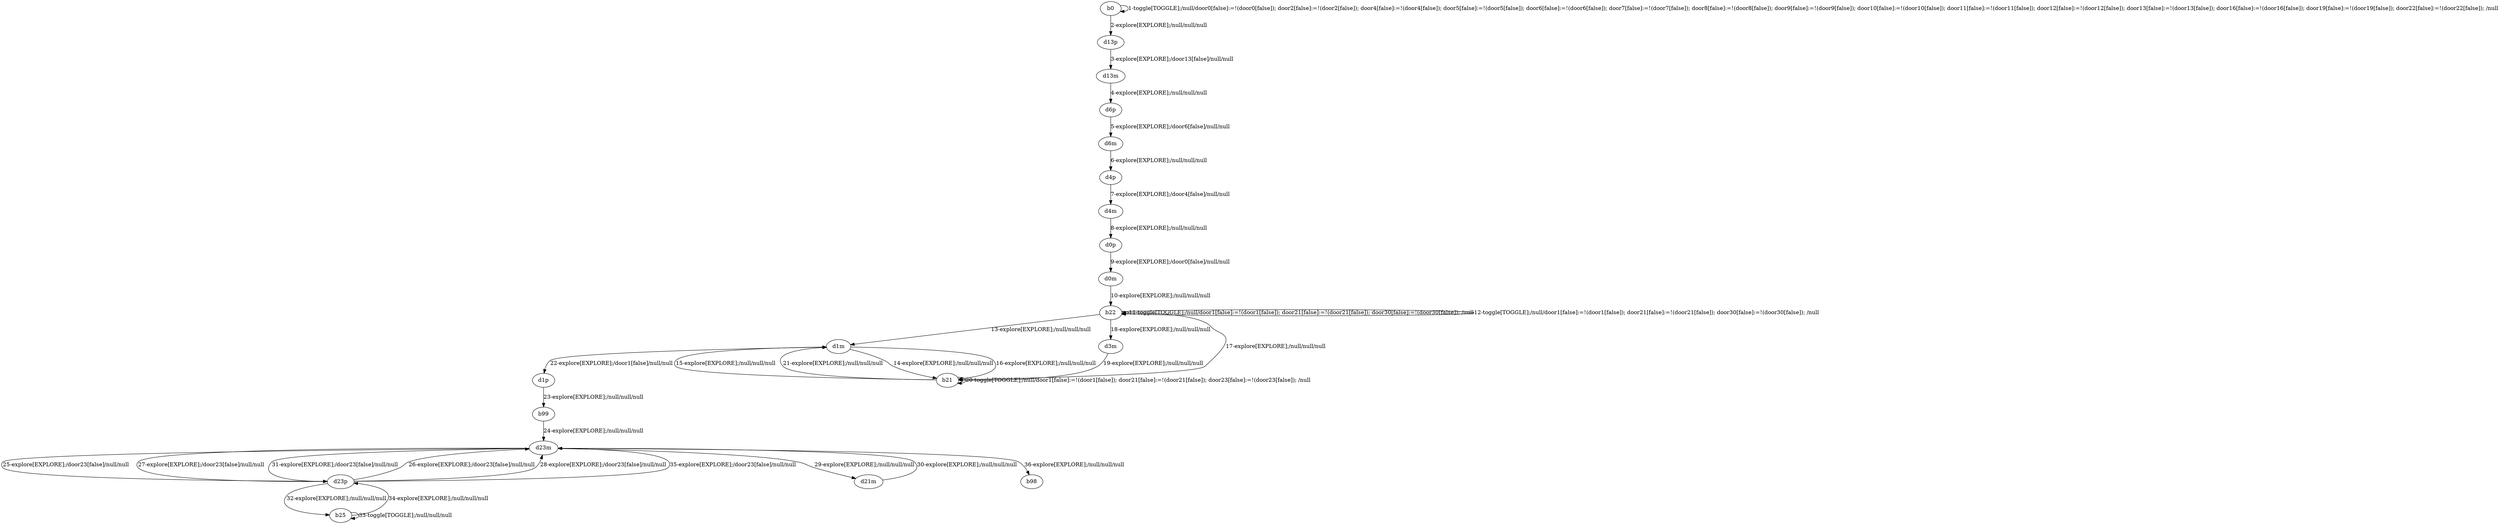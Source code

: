 # Total number of goals covered by this test: 1
# d23m --> b98

digraph g {
"b0" -> "b0" [label = "1-toggle[TOGGLE];/null/door0[false]:=!(door0[false]); door2[false]:=!(door2[false]); door4[false]:=!(door4[false]); door5[false]:=!(door5[false]); door6[false]:=!(door6[false]); door7[false]:=!(door7[false]); door8[false]:=!(door8[false]); door9[false]:=!(door9[false]); door10[false]:=!(door10[false]); door11[false]:=!(door11[false]); door12[false]:=!(door12[false]); door13[false]:=!(door13[false]); door16[false]:=!(door16[false]); door19[false]:=!(door19[false]); door22[false]:=!(door22[false]); /null"];
"b0" -> "d13p" [label = "2-explore[EXPLORE];/null/null/null"];
"d13p" -> "d13m" [label = "3-explore[EXPLORE];/door13[false]/null/null"];
"d13m" -> "d6p" [label = "4-explore[EXPLORE];/null/null/null"];
"d6p" -> "d6m" [label = "5-explore[EXPLORE];/door6[false]/null/null"];
"d6m" -> "d4p" [label = "6-explore[EXPLORE];/null/null/null"];
"d4p" -> "d4m" [label = "7-explore[EXPLORE];/door4[false]/null/null"];
"d4m" -> "d0p" [label = "8-explore[EXPLORE];/null/null/null"];
"d0p" -> "d0m" [label = "9-explore[EXPLORE];/door0[false]/null/null"];
"d0m" -> "b22" [label = "10-explore[EXPLORE];/null/null/null"];
"b22" -> "b22" [label = "11-toggle[TOGGLE];/null/door1[false]:=!(door1[false]); door21[false]:=!(door21[false]); door30[false]:=!(door30[false]); /null"];
"b22" -> "b22" [label = "12-toggle[TOGGLE];/null/door1[false]:=!(door1[false]); door21[false]:=!(door21[false]); door30[false]:=!(door30[false]); /null"];
"b22" -> "d1m" [label = "13-explore[EXPLORE];/null/null/null"];
"d1m" -> "b21" [label = "14-explore[EXPLORE];/null/null/null"];
"b21" -> "d1m" [label = "15-explore[EXPLORE];/null/null/null"];
"d1m" -> "b21" [label = "16-explore[EXPLORE];/null/null/null"];
"b21" -> "b22" [label = "17-explore[EXPLORE];/null/null/null"];
"b22" -> "d3m" [label = "18-explore[EXPLORE];/null/null/null"];
"d3m" -> "b21" [label = "19-explore[EXPLORE];/null/null/null"];
"b21" -> "b21" [label = "20-toggle[TOGGLE];/null/door1[false]:=!(door1[false]); door21[false]:=!(door21[false]); door23[false]:=!(door23[false]); /null"];
"b21" -> "d1m" [label = "21-explore[EXPLORE];/null/null/null"];
"d1m" -> "d1p" [label = "22-explore[EXPLORE];/door1[false]/null/null"];
"d1p" -> "b99" [label = "23-explore[EXPLORE];/null/null/null"];
"b99" -> "d23m" [label = "24-explore[EXPLORE];/null/null/null"];
"d23m" -> "d23p" [label = "25-explore[EXPLORE];/door23[false]/null/null"];
"d23p" -> "d23m" [label = "26-explore[EXPLORE];/door23[false]/null/null"];
"d23m" -> "d23p" [label = "27-explore[EXPLORE];/door23[false]/null/null"];
"d23p" -> "d23m" [label = "28-explore[EXPLORE];/door23[false]/null/null"];
"d23m" -> "d21m" [label = "29-explore[EXPLORE];/null/null/null"];
"d21m" -> "d23m" [label = "30-explore[EXPLORE];/null/null/null"];
"d23m" -> "d23p" [label = "31-explore[EXPLORE];/door23[false]/null/null"];
"d23p" -> "b25" [label = "32-explore[EXPLORE];/null/null/null"];
"b25" -> "b25" [label = "33-toggle[TOGGLE];/null/null/null"];
"b25" -> "d23p" [label = "34-explore[EXPLORE];/null/null/null"];
"d23p" -> "d23m" [label = "35-explore[EXPLORE];/door23[false]/null/null"];
"d23m" -> "b98" [label = "36-explore[EXPLORE];/null/null/null"];
}